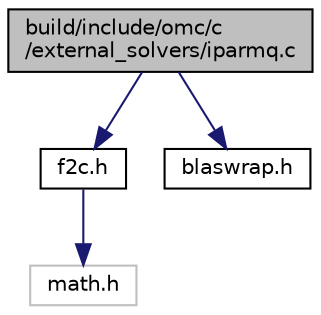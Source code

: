 digraph "build/include/omc/c/external_solvers/iparmq.c"
{
  edge [fontname="Helvetica",fontsize="10",labelfontname="Helvetica",labelfontsize="10"];
  node [fontname="Helvetica",fontsize="10",shape=record];
  Node0 [label="build/include/omc/c\l/external_solvers/iparmq.c",height=0.2,width=0.4,color="black", fillcolor="grey75", style="filled", fontcolor="black"];
  Node0 -> Node1 [color="midnightblue",fontsize="10",style="solid",fontname="Helvetica"];
  Node1 [label="f2c.h",height=0.2,width=0.4,color="black", fillcolor="white", style="filled",URL="$d5/d67/build_2include_2omc_2c_2external__solvers_2f2c_8h.html"];
  Node1 -> Node2 [color="midnightblue",fontsize="10",style="solid",fontname="Helvetica"];
  Node2 [label="math.h",height=0.2,width=0.4,color="grey75", fillcolor="white", style="filled"];
  Node0 -> Node3 [color="midnightblue",fontsize="10",style="solid",fontname="Helvetica"];
  Node3 [label="blaswrap.h",height=0.2,width=0.4,color="black", fillcolor="white", style="filled",URL="$d0/dea/build_2include_2omc_2c_2external__solvers_2blaswrap_8h.html"];
}
